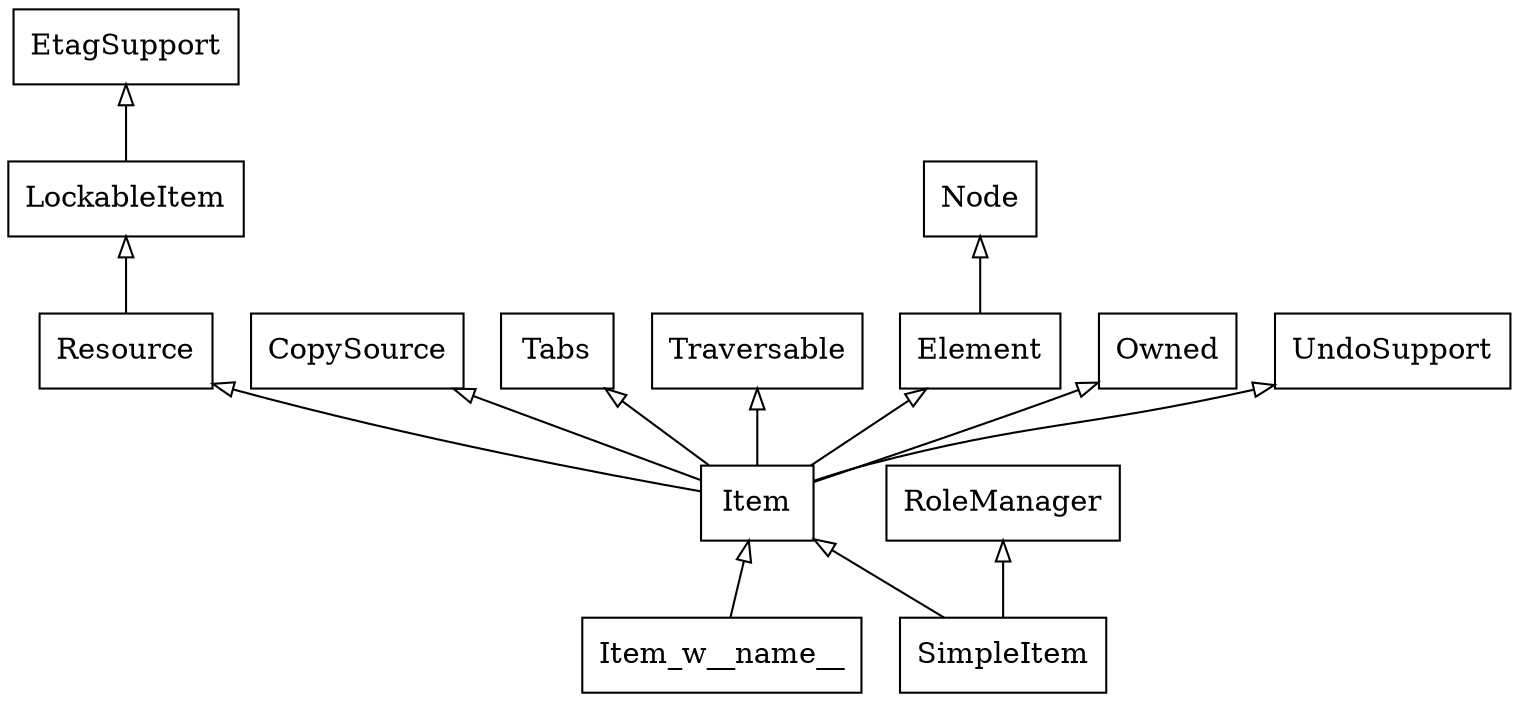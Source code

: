 digraph "classes_No_Name" {
charset="utf-8"
rankdir=BT
"2" [shape="record", label="Item_w__name__"];
"3" [shape="record", label="Item"];
"4" [shape="record", label="Resource"];
"5" [shape="record", label="LockableItem"];
"6" [shape="record", label="EtagSupport"];
"7" [shape="record", label="CopySource"];
"8" [shape="record", label="Tabs"];
"9" [shape="record", label="Traversable"];
"10" [shape="record", label="Element"];
"11" [shape="record", label="Node"];
"12" [shape="record", label="Owned"];
"13" [shape="record", label="UndoSupport"];
"14" [shape="record", label="SimpleItem"];
"15" [shape="record", label="RoleManager"];
"2" -> "3" [arrowtail="none", arrowhead="empty"];
"3" -> "4" [arrowtail="none", arrowhead="empty"];
"3" -> "7" [arrowtail="none", arrowhead="empty"];
"3" -> "8" [arrowtail="none", arrowhead="empty"];
"3" -> "9" [arrowtail="none", arrowhead="empty"];
"3" -> "10" [arrowtail="none", arrowhead="empty"];
"3" -> "12" [arrowtail="none", arrowhead="empty"];
"3" -> "13" [arrowtail="none", arrowhead="empty"];
"4" -> "5" [arrowtail="none", arrowhead="empty"];
"5" -> "6" [arrowtail="none", arrowhead="empty"];
"10" -> "11" [arrowtail="none", arrowhead="empty"];
"14" -> "3" [arrowtail="none", arrowhead="empty"];
"14" -> "15" [arrowtail="none", arrowhead="empty"];
}
